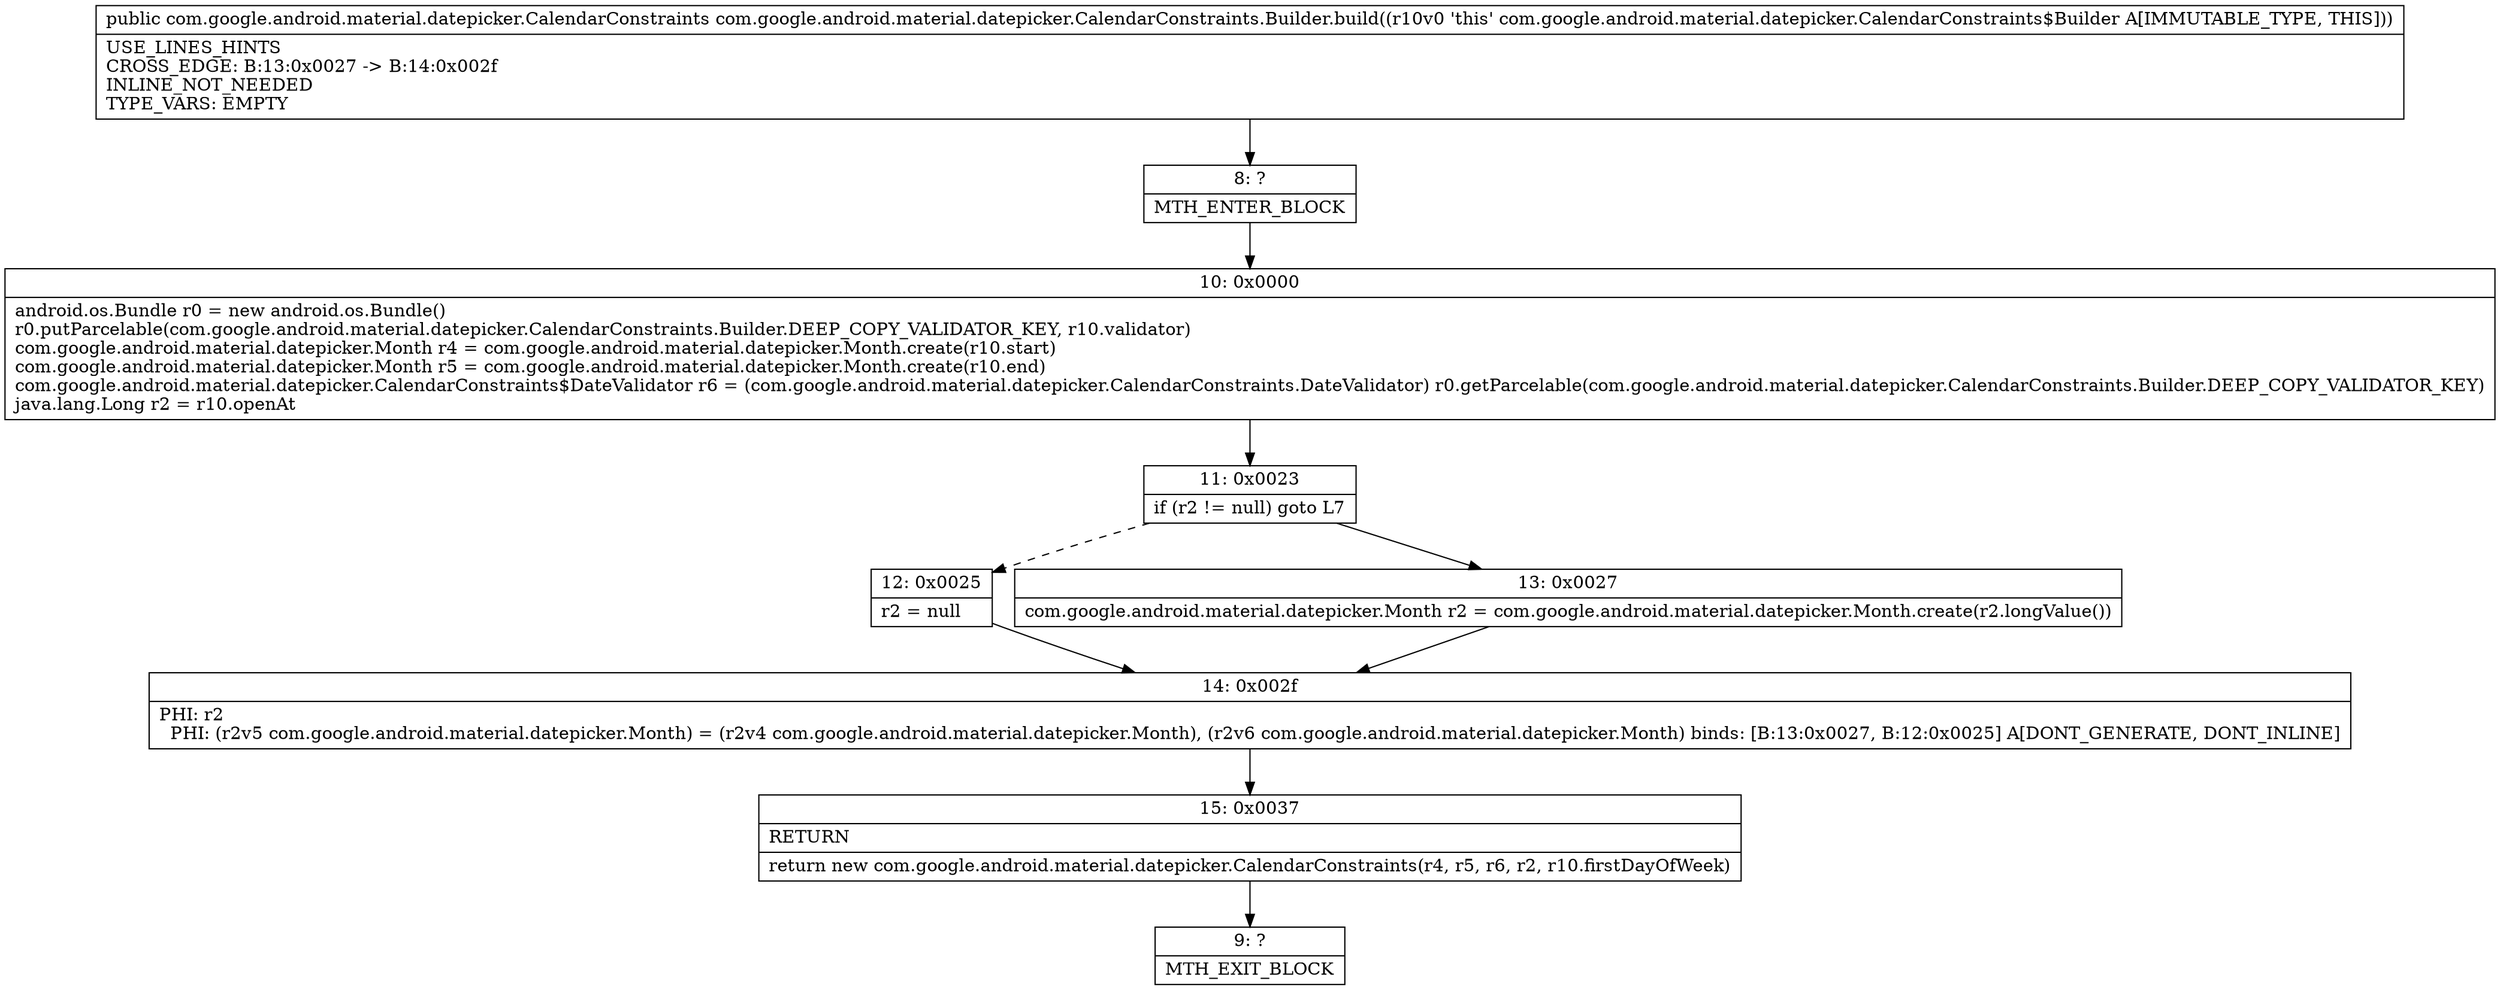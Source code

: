 digraph "CFG forcom.google.android.material.datepicker.CalendarConstraints.Builder.build()Lcom\/google\/android\/material\/datepicker\/CalendarConstraints;" {
Node_8 [shape=record,label="{8\:\ ?|MTH_ENTER_BLOCK\l}"];
Node_10 [shape=record,label="{10\:\ 0x0000|android.os.Bundle r0 = new android.os.Bundle()\lr0.putParcelable(com.google.android.material.datepicker.CalendarConstraints.Builder.DEEP_COPY_VALIDATOR_KEY, r10.validator)\lcom.google.android.material.datepicker.Month r4 = com.google.android.material.datepicker.Month.create(r10.start)\lcom.google.android.material.datepicker.Month r5 = com.google.android.material.datepicker.Month.create(r10.end)\lcom.google.android.material.datepicker.CalendarConstraints$DateValidator r6 = (com.google.android.material.datepicker.CalendarConstraints.DateValidator) r0.getParcelable(com.google.android.material.datepicker.CalendarConstraints.Builder.DEEP_COPY_VALIDATOR_KEY)\ljava.lang.Long r2 = r10.openAt\l}"];
Node_11 [shape=record,label="{11\:\ 0x0023|if (r2 != null) goto L7\l}"];
Node_12 [shape=record,label="{12\:\ 0x0025|r2 = null\l}"];
Node_14 [shape=record,label="{14\:\ 0x002f|PHI: r2 \l  PHI: (r2v5 com.google.android.material.datepicker.Month) = (r2v4 com.google.android.material.datepicker.Month), (r2v6 com.google.android.material.datepicker.Month) binds: [B:13:0x0027, B:12:0x0025] A[DONT_GENERATE, DONT_INLINE]\l}"];
Node_15 [shape=record,label="{15\:\ 0x0037|RETURN\l|return new com.google.android.material.datepicker.CalendarConstraints(r4, r5, r6, r2, r10.firstDayOfWeek)\l}"];
Node_9 [shape=record,label="{9\:\ ?|MTH_EXIT_BLOCK\l}"];
Node_13 [shape=record,label="{13\:\ 0x0027|com.google.android.material.datepicker.Month r2 = com.google.android.material.datepicker.Month.create(r2.longValue())\l}"];
MethodNode[shape=record,label="{public com.google.android.material.datepicker.CalendarConstraints com.google.android.material.datepicker.CalendarConstraints.Builder.build((r10v0 'this' com.google.android.material.datepicker.CalendarConstraints$Builder A[IMMUTABLE_TYPE, THIS]))  | USE_LINES_HINTS\lCROSS_EDGE: B:13:0x0027 \-\> B:14:0x002f\lINLINE_NOT_NEEDED\lTYPE_VARS: EMPTY\l}"];
MethodNode -> Node_8;Node_8 -> Node_10;
Node_10 -> Node_11;
Node_11 -> Node_12[style=dashed];
Node_11 -> Node_13;
Node_12 -> Node_14;
Node_14 -> Node_15;
Node_15 -> Node_9;
Node_13 -> Node_14;
}

